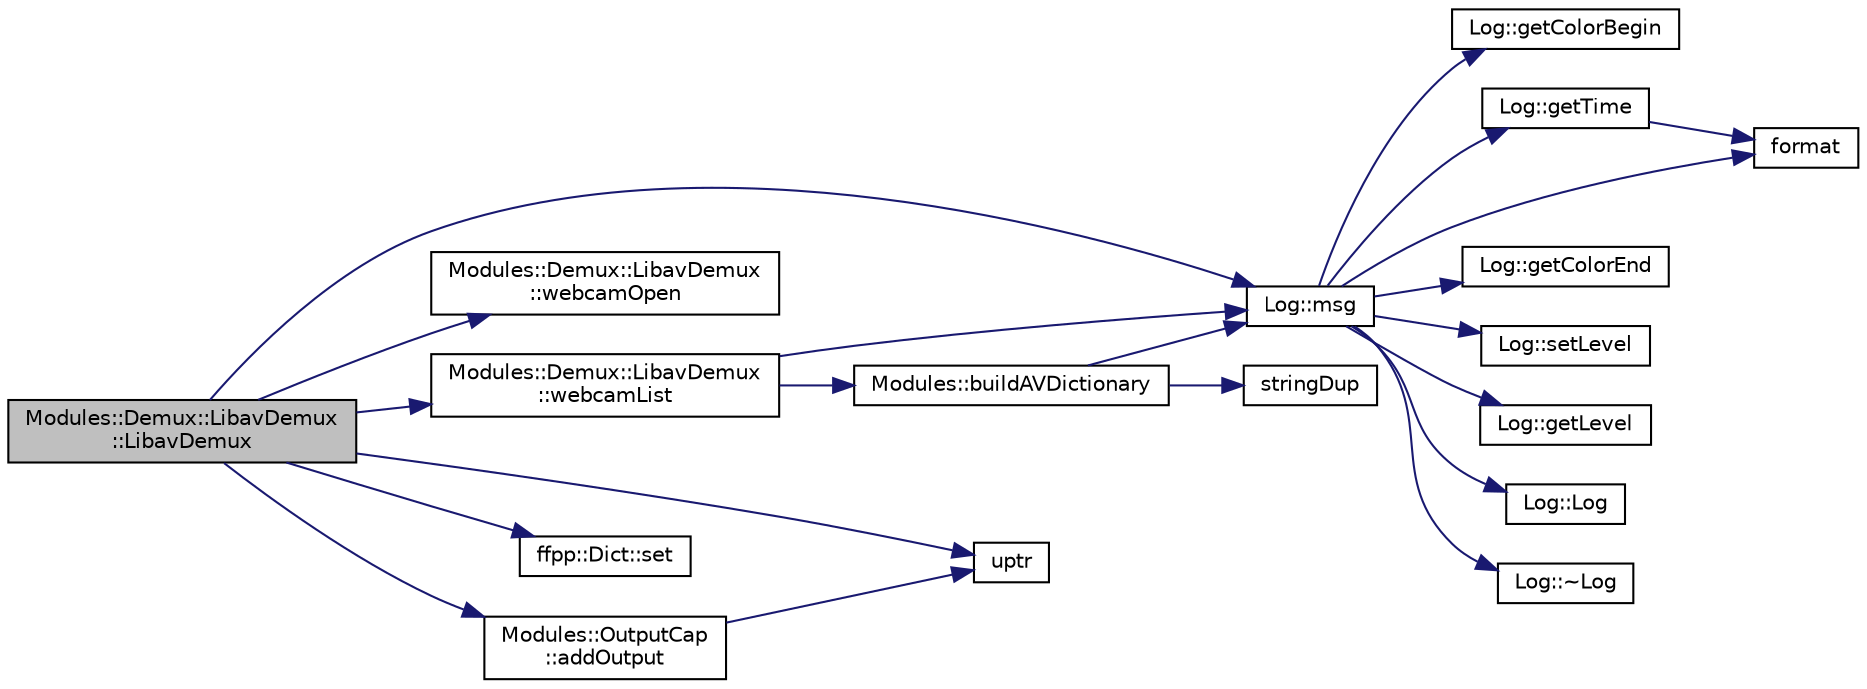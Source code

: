 digraph "Modules::Demux::LibavDemux::LibavDemux"
{
 // INTERACTIVE_SVG=YES
  edge [fontname="Helvetica",fontsize="10",labelfontname="Helvetica",labelfontsize="10"];
  node [fontname="Helvetica",fontsize="10",shape=record];
  rankdir="LR";
  Node1 [label="Modules::Demux::LibavDemux\l::LibavDemux",height=0.2,width=0.4,color="black", fillcolor="grey75", style="filled", fontcolor="black"];
  Node1 -> Node2 [color="midnightblue",fontsize="10",style="solid",fontname="Helvetica"];
  Node2 [label="Log::msg",height=0.2,width=0.4,color="black", fillcolor="white", style="filled",URL="$class_log.html#a84056ae8f88a105f7b5fa3770f2f15d8"];
  Node2 -> Node3 [color="midnightblue",fontsize="10",style="solid",fontname="Helvetica"];
  Node3 [label="Log::getColorBegin",height=0.2,width=0.4,color="black", fillcolor="white", style="filled",URL="$class_log.html#a00080fae9f969e7c3eff2f40c7211cb3"];
  Node2 -> Node4 [color="midnightblue",fontsize="10",style="solid",fontname="Helvetica"];
  Node4 [label="Log::getTime",height=0.2,width=0.4,color="black", fillcolor="white", style="filled",URL="$class_log.html#a1e8efa09c5b342ba1f9ba6d13811fa14"];
  Node4 -> Node5 [color="midnightblue",fontsize="10",style="solid",fontname="Helvetica"];
  Node5 [label="format",height=0.2,width=0.4,color="black", fillcolor="white", style="filled",URL="$format_8hpp.html#a3aca22086b5c6398b980286ac7dd89ad"];
  Node2 -> Node5 [color="midnightblue",fontsize="10",style="solid",fontname="Helvetica"];
  Node2 -> Node6 [color="midnightblue",fontsize="10",style="solid",fontname="Helvetica"];
  Node6 [label="Log::getColorEnd",height=0.2,width=0.4,color="black", fillcolor="white", style="filled",URL="$class_log.html#a1a3e0507d4f5f0486dc7fa8d98954941"];
  Node2 -> Node7 [color="midnightblue",fontsize="10",style="solid",fontname="Helvetica"];
  Node7 [label="Log::setLevel",height=0.2,width=0.4,color="black", fillcolor="white", style="filled",URL="$class_log.html#a64a94fff24e5ed45a1d627d3709b6e52"];
  Node2 -> Node8 [color="midnightblue",fontsize="10",style="solid",fontname="Helvetica"];
  Node8 [label="Log::getLevel",height=0.2,width=0.4,color="black", fillcolor="white", style="filled",URL="$class_log.html#a8def54b27ed38887e1fd074c2ea18a82"];
  Node2 -> Node9 [color="midnightblue",fontsize="10",style="solid",fontname="Helvetica"];
  Node9 [label="Log::Log",height=0.2,width=0.4,color="black", fillcolor="white", style="filled",URL="$class_log.html#af6071a60aa52b6c1b511f99b4bc1b8fe"];
  Node2 -> Node10 [color="midnightblue",fontsize="10",style="solid",fontname="Helvetica"];
  Node10 [label="Log::~Log",height=0.2,width=0.4,color="black", fillcolor="white", style="filled",URL="$class_log.html#a0fbfda88fbee5027c89f6eb121059360"];
  Node1 -> Node11 [color="midnightblue",fontsize="10",style="solid",fontname="Helvetica"];
  Node11 [label="Modules::Demux::LibavDemux\l::webcamOpen",height=0.2,width=0.4,color="black", fillcolor="white", style="filled",URL="$class_modules_1_1_demux_1_1_libav_demux.html#adf20cc15e7f85a9c4984a8077aab8963"];
  Node1 -> Node12 [color="midnightblue",fontsize="10",style="solid",fontname="Helvetica"];
  Node12 [label="Modules::Demux::LibavDemux\l::webcamList",height=0.2,width=0.4,color="black", fillcolor="white", style="filled",URL="$class_modules_1_1_demux_1_1_libav_demux.html#a3a50d14e1d8caadb17238e0cebf1671c"];
  Node12 -> Node2 [color="midnightblue",fontsize="10",style="solid",fontname="Helvetica"];
  Node12 -> Node13 [color="midnightblue",fontsize="10",style="solid",fontname="Helvetica"];
  Node13 [label="Modules::buildAVDictionary",height=0.2,width=0.4,color="black", fillcolor="white", style="filled",URL="$namespace_modules.html#acf924c96c61225e66fd1d38eb9e02b78"];
  Node13 -> Node14 [color="midnightblue",fontsize="10",style="solid",fontname="Helvetica"];
  Node14 [label="stringDup",height=0.2,width=0.4,color="black", fillcolor="white", style="filled",URL="$tools_8hpp.html#ad73864f25a0e8fc863b591202b7620c7"];
  Node13 -> Node2 [color="midnightblue",fontsize="10",style="solid",fontname="Helvetica"];
  Node1 -> Node15 [color="midnightblue",fontsize="10",style="solid",fontname="Helvetica"];
  Node15 [label="uptr",height=0.2,width=0.4,color="black", fillcolor="white", style="filled",URL="$tools_8hpp.html#a61a0866ea29f447bc7a060aa5e6f1622"];
  Node1 -> Node16 [color="midnightblue",fontsize="10",style="solid",fontname="Helvetica"];
  Node16 [label="ffpp::Dict::set",height=0.2,width=0.4,color="black", fillcolor="white", style="filled",URL="$classffpp_1_1_dict.html#a84c878490c83c71a1c68744697e7faab"];
  Node1 -> Node17 [color="midnightblue",fontsize="10",style="solid",fontname="Helvetica"];
  Node17 [label="Modules::OutputCap\l::addOutput",height=0.2,width=0.4,color="black", fillcolor="white", style="filled",URL="$class_modules_1_1_output_cap.html#a0886d7898e6531f952032ea6202d4805"];
  Node17 -> Node15 [color="midnightblue",fontsize="10",style="solid",fontname="Helvetica"];
}

